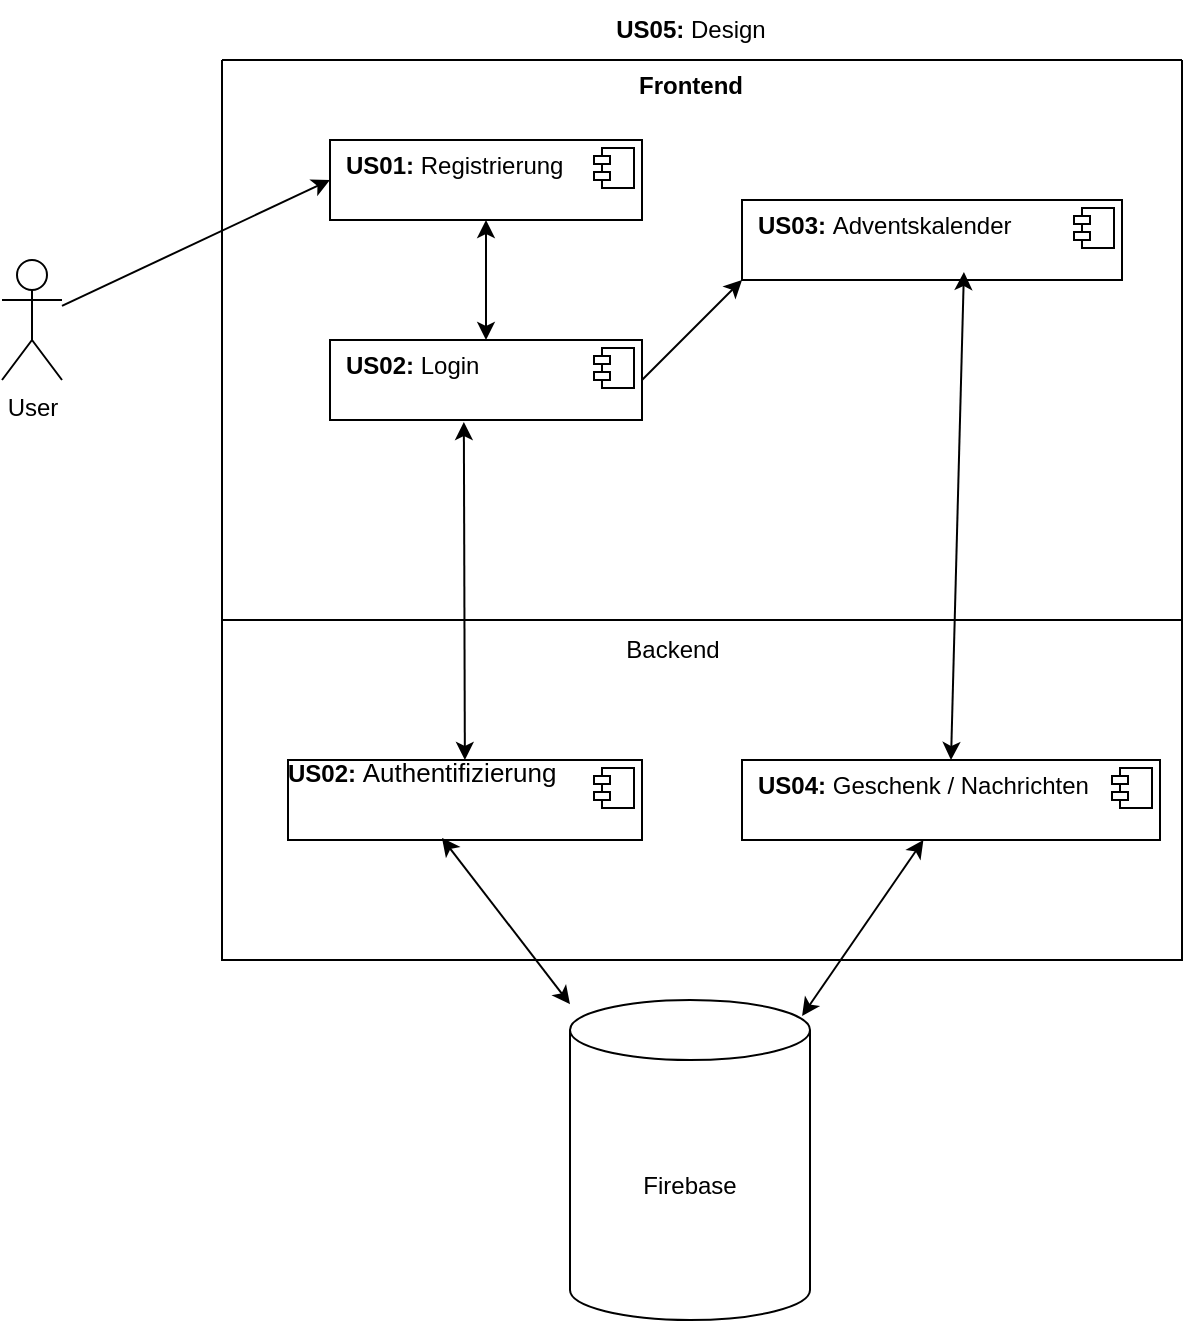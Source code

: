 <mxfile version="24.8.4">
  <diagram name="Page-1" id="p-Bkj8-PTowgVn_Ax-9_">
    <mxGraphModel dx="1393" dy="875" grid="1" gridSize="10" guides="1" tooltips="1" connect="1" arrows="1" fold="1" page="1" pageScale="1" pageWidth="827" pageHeight="1169" math="0" shadow="0">
      <root>
        <mxCell id="0" />
        <mxCell id="1" parent="0" />
        <mxCell id="r21g4WXJwy60l7_NaUzQ-14" value="" style="swimlane;startSize=0;movable=0;resizable=0;rotatable=0;deletable=0;editable=0;locked=1;connectable=0;" parent="1" vertex="1">
          <mxGeometry x="180" y="60" width="480" height="280" as="geometry" />
        </mxCell>
        <mxCell id="r21g4WXJwy60l7_NaUzQ-15" value="User" style="shape=umlActor;verticalLabelPosition=bottom;verticalAlign=top;html=1;" parent="1" vertex="1">
          <mxGeometry x="70" y="160" width="30" height="60" as="geometry" />
        </mxCell>
        <mxCell id="r21g4WXJwy60l7_NaUzQ-16" value="" style="endArrow=classic;html=1;rounded=0;entryX=0;entryY=0.5;entryDx=0;entryDy=0;" parent="1" source="r21g4WXJwy60l7_NaUzQ-15" target="r21g4WXJwy60l7_NaUzQ-18" edge="1">
          <mxGeometry width="50" height="50" relative="1" as="geometry">
            <mxPoint x="390" y="190" as="sourcePoint" />
            <mxPoint x="250" y="150" as="targetPoint" />
          </mxGeometry>
        </mxCell>
        <mxCell id="r21g4WXJwy60l7_NaUzQ-18" value="&lt;p style=&quot;margin:0px;margin-top:6px;text-align:center;&quot;&gt;&lt;/p&gt;&lt;p style=&quot;margin:0px;margin-left:8px;&quot;&gt;&lt;b&gt;US01:&amp;nbsp;&lt;/b&gt;Registrierung&lt;br&gt;&lt;br&gt;&lt;/p&gt;" style="align=left;overflow=fill;html=1;dropTarget=0;whiteSpace=wrap;" parent="1" vertex="1">
          <mxGeometry x="234" y="100" width="156" height="40" as="geometry" />
        </mxCell>
        <mxCell id="r21g4WXJwy60l7_NaUzQ-19" value="" style="shape=component;jettyWidth=8;jettyHeight=4;" parent="r21g4WXJwy60l7_NaUzQ-18" vertex="1">
          <mxGeometry x="1" width="20" height="20" relative="1" as="geometry">
            <mxPoint x="-24" y="4" as="offset" />
          </mxGeometry>
        </mxCell>
        <mxCell id="r21g4WXJwy60l7_NaUzQ-20" value="&lt;p style=&quot;margin:0px;margin-top:6px;text-align:center;&quot;&gt;&lt;/p&gt;&lt;p style=&quot;margin:0px;margin-left:8px;&quot;&gt;&lt;b&gt;US02:&amp;nbsp;&lt;/b&gt;Login&lt;br&gt;&lt;br&gt;&lt;/p&gt;" style="align=left;overflow=fill;html=1;dropTarget=0;whiteSpace=wrap;" parent="1" vertex="1">
          <mxGeometry x="234" y="200" width="156" height="40" as="geometry" />
        </mxCell>
        <mxCell id="r21g4WXJwy60l7_NaUzQ-21" value="" style="shape=component;jettyWidth=8;jettyHeight=4;" parent="r21g4WXJwy60l7_NaUzQ-20" vertex="1">
          <mxGeometry x="1" width="20" height="20" relative="1" as="geometry">
            <mxPoint x="-24" y="4" as="offset" />
          </mxGeometry>
        </mxCell>
        <mxCell id="r21g4WXJwy60l7_NaUzQ-23" value="" style="endArrow=classic;startArrow=classic;html=1;rounded=0;exitX=0.5;exitY=0;exitDx=0;exitDy=0;" parent="1" source="r21g4WXJwy60l7_NaUzQ-20" target="r21g4WXJwy60l7_NaUzQ-18" edge="1">
          <mxGeometry width="50" height="50" relative="1" as="geometry">
            <mxPoint x="390" y="190" as="sourcePoint" />
            <mxPoint x="440" y="140" as="targetPoint" />
          </mxGeometry>
        </mxCell>
        <mxCell id="r21g4WXJwy60l7_NaUzQ-24" value="" style="endArrow=classic;html=1;rounded=0;exitX=1;exitY=0.5;exitDx=0;exitDy=0;" parent="1" source="r21g4WXJwy60l7_NaUzQ-20" edge="1">
          <mxGeometry width="50" height="50" relative="1" as="geometry">
            <mxPoint x="390" y="190" as="sourcePoint" />
            <mxPoint x="440" y="170" as="targetPoint" />
          </mxGeometry>
        </mxCell>
        <mxCell id="r21g4WXJwy60l7_NaUzQ-25" value="&lt;p style=&quot;margin:0px;margin-top:6px;text-align:center;&quot;&gt;&lt;/p&gt;&lt;p style=&quot;margin:0px;margin-left:8px;&quot;&gt;&lt;b&gt;US03:&amp;nbsp;&lt;/b&gt;Adventskalender&lt;br&gt;&lt;br&gt;&lt;/p&gt;" style="align=left;overflow=fill;html=1;dropTarget=0;whiteSpace=wrap;" parent="1" vertex="1">
          <mxGeometry x="440" y="130" width="190" height="40" as="geometry" />
        </mxCell>
        <mxCell id="r21g4WXJwy60l7_NaUzQ-26" value="" style="shape=component;jettyWidth=8;jettyHeight=4;" parent="r21g4WXJwy60l7_NaUzQ-25" vertex="1">
          <mxGeometry x="1" width="20" height="20" relative="1" as="geometry">
            <mxPoint x="-24" y="4" as="offset" />
          </mxGeometry>
        </mxCell>
        <mxCell id="r21g4WXJwy60l7_NaUzQ-27" value="&lt;b&gt;US05: &lt;/b&gt;Design" style="text;html=1;align=center;verticalAlign=middle;resizable=0;points=[];autosize=1;strokeColor=none;fillColor=none;" parent="1" vertex="1">
          <mxGeometry x="364" y="30" width="100" height="30" as="geometry" />
        </mxCell>
        <mxCell id="r21g4WXJwy60l7_NaUzQ-28" value="" style="swimlane;startSize=0;movable=1;resizable=1;rotatable=1;deletable=1;editable=1;locked=0;connectable=1;" parent="1" vertex="1">
          <mxGeometry x="180" y="340" width="480" height="170" as="geometry" />
        </mxCell>
        <mxCell id="r21g4WXJwy60l7_NaUzQ-29" value="Backend" style="text;html=1;align=center;verticalAlign=middle;resizable=0;points=[];autosize=1;strokeColor=none;fillColor=none;" parent="r21g4WXJwy60l7_NaUzQ-28" vertex="1">
          <mxGeometry x="190" width="70" height="30" as="geometry" />
        </mxCell>
        <mxCell id="r21g4WXJwy60l7_NaUzQ-38" value="&lt;b&gt;US02:&amp;nbsp;&lt;/b&gt;&lt;span style=&quot;line-height: 107%; font-family: Calibri, sans-serif;&quot; lang=&quot;DE-CH&quot;&gt;&lt;font style=&quot;font-size: 13px;&quot;&gt;Authentifizierung&lt;/font&gt;&lt;/span&gt;" style="align=left;overflow=fill;html=1;dropTarget=0;whiteSpace=wrap;" parent="1" vertex="1">
          <mxGeometry x="213" y="410" width="177" height="40" as="geometry" />
        </mxCell>
        <mxCell id="r21g4WXJwy60l7_NaUzQ-39" value="" style="shape=component;jettyWidth=8;jettyHeight=4;" parent="r21g4WXJwy60l7_NaUzQ-38" vertex="1">
          <mxGeometry x="1" width="20" height="20" relative="1" as="geometry">
            <mxPoint x="-24" y="4" as="offset" />
          </mxGeometry>
        </mxCell>
        <mxCell id="r21g4WXJwy60l7_NaUzQ-43" value="&lt;p style=&quot;margin:0px;margin-top:6px;text-align:center;&quot;&gt;&lt;/p&gt;&lt;p style=&quot;margin:0px;margin-left:8px;&quot;&gt;&lt;b&gt;US04: &lt;/b&gt;Geschenk / Nachrichten&lt;br&gt;&lt;br&gt;&lt;/p&gt;" style="align=left;overflow=fill;html=1;dropTarget=0;whiteSpace=wrap;" parent="1" vertex="1">
          <mxGeometry x="440" y="410" width="209" height="40" as="geometry" />
        </mxCell>
        <mxCell id="r21g4WXJwy60l7_NaUzQ-44" value="" style="shape=component;jettyWidth=8;jettyHeight=4;" parent="r21g4WXJwy60l7_NaUzQ-43" vertex="1">
          <mxGeometry x="1" width="20" height="20" relative="1" as="geometry">
            <mxPoint x="-24" y="4" as="offset" />
          </mxGeometry>
        </mxCell>
        <mxCell id="r21g4WXJwy60l7_NaUzQ-45" value="" style="endArrow=classic;startArrow=classic;html=1;rounded=0;entryX=0.584;entryY=0.9;entryDx=0;entryDy=0;entryPerimeter=0;exitX=0.5;exitY=0;exitDx=0;exitDy=0;" parent="1" source="r21g4WXJwy60l7_NaUzQ-43" target="r21g4WXJwy60l7_NaUzQ-25" edge="1">
          <mxGeometry width="50" height="50" relative="1" as="geometry">
            <mxPoint x="390" y="530" as="sourcePoint" />
            <mxPoint x="552.93" y="448" as="targetPoint" />
          </mxGeometry>
        </mxCell>
        <mxCell id="r21g4WXJwy60l7_NaUzQ-46" value="Frontend" style="text;align=center;fontStyle=1;verticalAlign=middle;spacingLeft=3;spacingRight=3;strokeColor=none;rotatable=0;points=[[0,0.5],[1,0.5]];portConstraint=eastwest;html=1;" parent="1" vertex="1">
          <mxGeometry x="374" y="60" width="80" height="26" as="geometry" />
        </mxCell>
        <mxCell id="r21g4WXJwy60l7_NaUzQ-49" value="Firebase" style="shape=cylinder3;whiteSpace=wrap;html=1;boundedLbl=1;backgroundOutline=1;size=15;" parent="1" vertex="1">
          <mxGeometry x="354" y="530" width="120" height="160" as="geometry" />
        </mxCell>
        <mxCell id="r21g4WXJwy60l7_NaUzQ-50" value="" style="endArrow=classic;startArrow=classic;html=1;rounded=0;exitX=0.967;exitY=0.05;exitDx=0;exitDy=0;exitPerimeter=0;" parent="1" source="r21g4WXJwy60l7_NaUzQ-49" target="r21g4WXJwy60l7_NaUzQ-43" edge="1">
          <mxGeometry width="50" height="50" relative="1" as="geometry">
            <mxPoint x="480" y="530" as="sourcePoint" />
            <mxPoint x="440" y="640" as="targetPoint" />
          </mxGeometry>
        </mxCell>
        <mxCell id="r21g4WXJwy60l7_NaUzQ-51" value="" style="endArrow=classic;startArrow=classic;html=1;rounded=0;entryX=0.435;entryY=0.975;entryDx=0;entryDy=0;entryPerimeter=0;" parent="1" target="r21g4WXJwy60l7_NaUzQ-38" edge="1" source="r21g4WXJwy60l7_NaUzQ-49">
          <mxGeometry width="50" height="50" relative="1" as="geometry">
            <mxPoint x="400" y="720" as="sourcePoint" />
            <mxPoint x="546" y="570" as="targetPoint" />
          </mxGeometry>
        </mxCell>
        <mxCell id="dHnREEjXDqac_7vNXoMI-4" value="" style="endArrow=classic;startArrow=classic;html=1;rounded=0;entryX=0.429;entryY=1.025;entryDx=0;entryDy=0;entryPerimeter=0;" edge="1" parent="1" source="r21g4WXJwy60l7_NaUzQ-38" target="r21g4WXJwy60l7_NaUzQ-20">
          <mxGeometry width="50" height="50" relative="1" as="geometry">
            <mxPoint x="390" y="470" as="sourcePoint" />
            <mxPoint x="440" y="420" as="targetPoint" />
          </mxGeometry>
        </mxCell>
      </root>
    </mxGraphModel>
  </diagram>
</mxfile>
